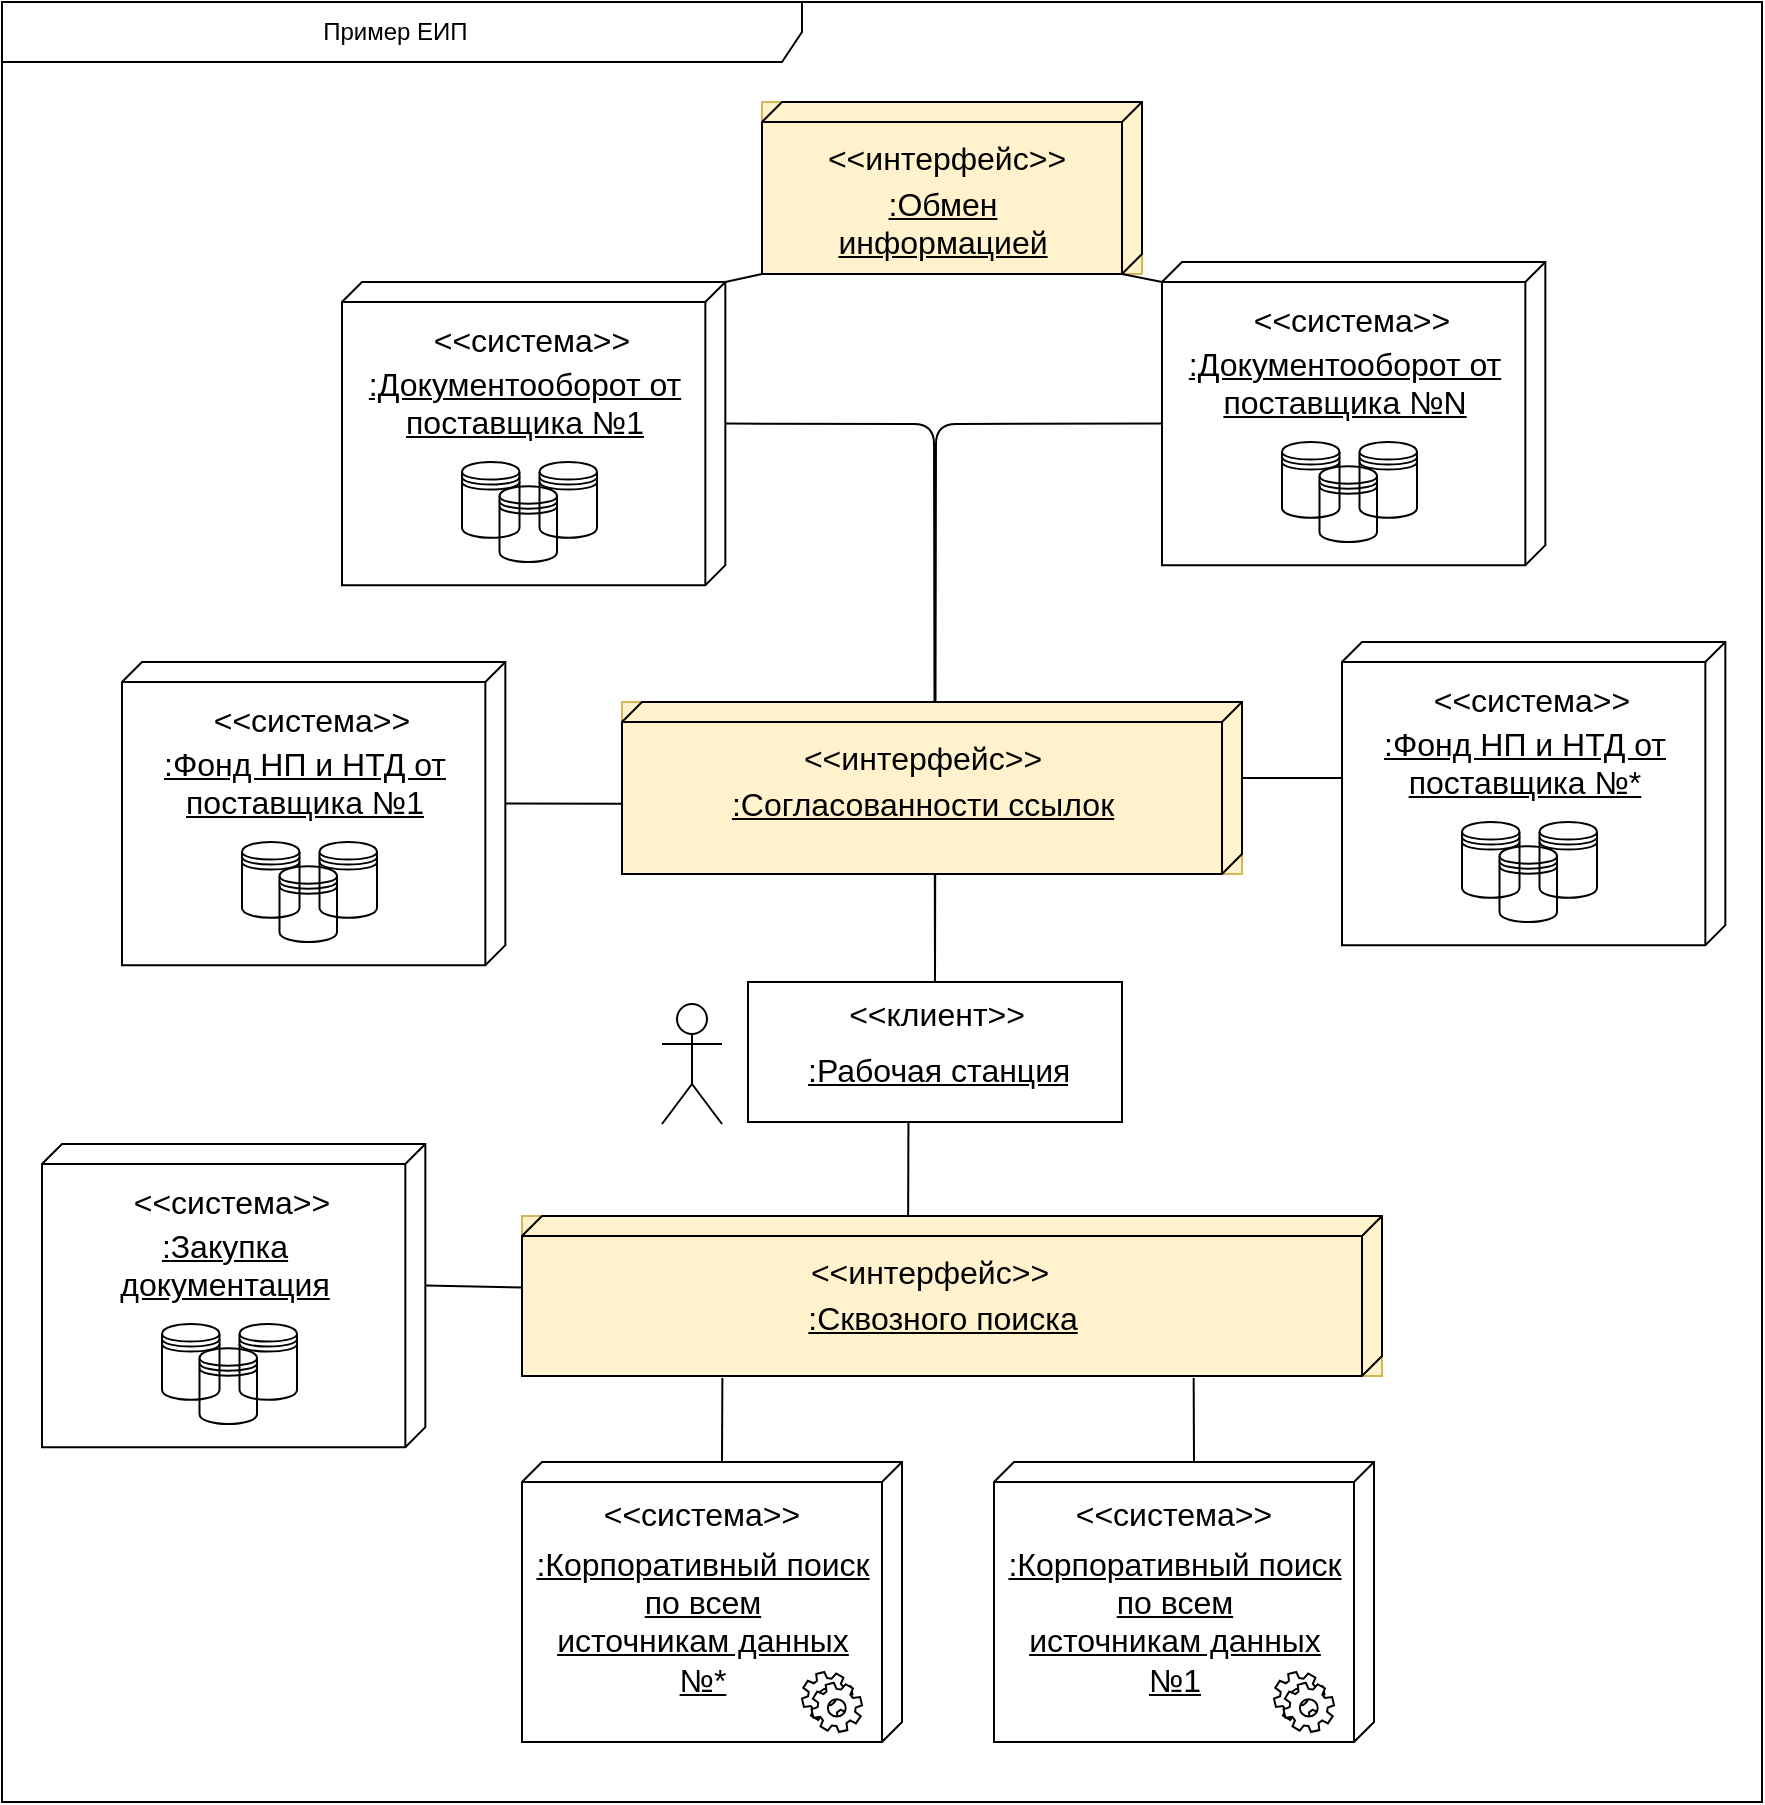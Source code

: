 <mxfile version="14.1.8" type="device"><diagram name="Page-1" id="e7e014a7-5840-1c2e-5031-d8a46d1fe8dd"><mxGraphModel dx="1551" dy="2803" grid="1" gridSize="10" guides="1" tooltips="1" connect="1" arrows="1" fold="1" page="1" pageScale="1" pageWidth="1169" pageHeight="826" background="none" math="0" shadow="0"><root><mxCell id="0"/><mxCell id="1" parent="0"/><mxCell id="6Hw2P-miBVOMqcOQpfqv-29" value="" style="endArrow=none;html=1;entryX=0.5;entryY=0;entryDx=0;entryDy=0;exitX=0;exitY=0;exitDx=70.789;exitDy=0;exitPerimeter=0;" edge="1" parent="1" source="31887JfQ04T_51z_vyh9-132" target="31887JfQ04T_51z_vyh9-54"><mxGeometry width="50" height="50" relative="1" as="geometry"><mxPoint x="746" y="-1000" as="sourcePoint"/><mxPoint x="820" y="-770" as="targetPoint"/><Array as="points"><mxPoint x="746" y="-1019"/></Array></mxGeometry></mxCell><mxCell id="6Hw2P-miBVOMqcOQpfqv-30" value="" style="endArrow=none;html=1;entryX=0.5;entryY=0;entryDx=0;entryDy=0;exitX=0;exitY=0;exitDx=80.789;exitDy=191.667;exitPerimeter=0;" edge="1" parent="1" source="njX6X8z2vbmZvTzID7IL-2" target="31887JfQ04T_51z_vyh9-54"><mxGeometry width="50" height="50" relative="1" as="geometry"><mxPoint x="820" y="-1010" as="sourcePoint"/><mxPoint x="820" y="-770" as="targetPoint"/><Array as="points"><mxPoint x="747" y="-1019"/></Array></mxGeometry></mxCell><mxCell id="31887JfQ04T_51z_vyh9-60" value="" style="group;fillColor=#ffffff;" parent="1" vertex="1" connectable="0"><mxGeometry x="610" y="-739" width="230" height="70" as="geometry"/></mxCell><mxCell id="31887JfQ04T_51z_vyh9-44" value="Actor" style="shape=umlActor;verticalLabelPosition=bottom;verticalAlign=top;html=1;noLabel=1;fontColor=none;" parent="31887JfQ04T_51z_vyh9-60" vertex="1"><mxGeometry y="10" width="30" height="60" as="geometry"/></mxCell><mxCell id="31887JfQ04T_51z_vyh9-54" value="&amp;lt;&amp;lt;клиент&amp;gt;&amp;gt;" style="html=1;labelBackgroundColor=none;fillColor=none;fontSize=16;fontColor=none;verticalAlign=top;" parent="31887JfQ04T_51z_vyh9-60" vertex="1"><mxGeometry x="43" y="-1" width="187" height="70" as="geometry"/></mxCell><mxCell id="31887JfQ04T_51z_vyh9-59" value="&lt;u&gt;:Рабочая станция&lt;/u&gt;" style="text;strokeColor=none;fillColor=none;align=left;verticalAlign=top;spacingLeft=4;spacingRight=4;overflow=hidden;rotatable=0;points=[[0,0.5],[1,0.5]];portConstraint=eastwest;labelBackgroundColor=none;fontSize=16;fontColor=none;html=1;" parent="31887JfQ04T_51z_vyh9-60" vertex="1"><mxGeometry x="66.5" y="27" width="140" height="26" as="geometry"/></mxCell><mxCell id="31887JfQ04T_51z_vyh9-67" value="Пример ЕИП&amp;nbsp;&amp;nbsp;" style="shape=umlFrame;whiteSpace=wrap;html=1;width=400;height=30;" parent="1" vertex="1"><mxGeometry x="280" y="-1230" width="880" height="900" as="geometry"/></mxCell><mxCell id="njX6X8z2vbmZvTzID7IL-8" value="" style="group;fillColor=#ffffff;" parent="1" vertex="1" connectable="0"><mxGeometry x="300" y="-659" width="191.667" height="151.579" as="geometry"/></mxCell><mxCell id="njX6X8z2vbmZvTzID7IL-9" value="&lt;span&gt;:&lt;/span&gt;Закупка&lt;br&gt;документация" style="verticalAlign=top;align=center;spacingTop=35;spacingLeft=2;spacingRight=12;shape=cube;size=10;direction=south;fontStyle=4;html=1;labelBackgroundColor=none;fillColor=none;fontSize=16;fontColor=none;" parent="njX6X8z2vbmZvTzID7IL-8" vertex="1"><mxGeometry width="191.667" height="151.579" as="geometry"/></mxCell><mxCell id="njX6X8z2vbmZvTzID7IL-10" value="&lt;span&gt;&amp;lt;&amp;lt;система&amp;gt;&amp;gt;&lt;/span&gt;" style="text;whiteSpace=wrap;html=1;fontSize=16;fontColor=none;align=center;" parent="njX6X8z2vbmZvTzID7IL-8" vertex="1"><mxGeometry x="20" y="12.86" width="150" height="38.57" as="geometry"/></mxCell><mxCell id="njX6X8z2vbmZvTzID7IL-11" value="" style="group" parent="njX6X8z2vbmZvTzID7IL-8" vertex="1" connectable="0"><mxGeometry x="60.005" y="90.001" width="67.5" height="49.991" as="geometry"/></mxCell><mxCell id="njX6X8z2vbmZvTzID7IL-12" value="" style="shape=datastore;whiteSpace=wrap;html=1;labelBackgroundColor=none;fillColor=none;fontSize=16;fontColor=none;align=center;" parent="njX6X8z2vbmZvTzID7IL-11" vertex="1"><mxGeometry x="18.743" y="12.096" width="28.75" height="37.895" as="geometry"/></mxCell><mxCell id="njX6X8z2vbmZvTzID7IL-13" value="" style="shape=datastore;whiteSpace=wrap;html=1;labelBackgroundColor=none;fillColor=none;fontSize=16;fontColor=none;align=center;" parent="njX6X8z2vbmZvTzID7IL-11" vertex="1"><mxGeometry x="38.75" y="1.137e-13" width="28.75" height="37.895" as="geometry"/></mxCell><mxCell id="njX6X8z2vbmZvTzID7IL-14" value="" style="shape=datastore;whiteSpace=wrap;html=1;labelBackgroundColor=none;fillColor=none;fontSize=16;fontColor=none;align=center;" parent="njX6X8z2vbmZvTzID7IL-11" vertex="1"><mxGeometry width="28.75" height="37.895" as="geometry"/></mxCell><mxCell id="njX6X8z2vbmZvTzID7IL-22" value="" style="group;labelBackgroundColor=#ffffff;fillColor=#ffffff;" parent="1" vertex="1" connectable="0"><mxGeometry x="950.0" y="-910" width="191.667" height="151.579" as="geometry"/></mxCell><mxCell id="njX6X8z2vbmZvTzID7IL-23" value="&lt;span&gt;:Фонд НП и НТД от&lt;/span&gt;&lt;div&gt;поставщика №*&lt;/div&gt;" style="verticalAlign=top;align=center;spacingTop=35;spacingLeft=2;spacingRight=12;shape=cube;size=10;direction=south;fontStyle=4;html=1;labelBackgroundColor=none;fillColor=none;fontSize=16;fontColor=none;" parent="njX6X8z2vbmZvTzID7IL-22" vertex="1"><mxGeometry width="191.667" height="151.579" as="geometry"/></mxCell><mxCell id="njX6X8z2vbmZvTzID7IL-24" value="&lt;span&gt;&amp;lt;&amp;lt;система&amp;gt;&amp;gt;&lt;/span&gt;" style="text;whiteSpace=wrap;html=1;fontSize=16;fontColor=none;align=center;" parent="njX6X8z2vbmZvTzID7IL-22" vertex="1"><mxGeometry x="20" y="12.86" width="150" height="38.57" as="geometry"/></mxCell><mxCell id="njX6X8z2vbmZvTzID7IL-25" value="" style="group" parent="njX6X8z2vbmZvTzID7IL-22" vertex="1" connectable="0"><mxGeometry x="60.005" y="90.001" width="67.5" height="49.991" as="geometry"/></mxCell><mxCell id="njX6X8z2vbmZvTzID7IL-26" value="" style="shape=datastore;whiteSpace=wrap;html=1;labelBackgroundColor=none;fillColor=none;fontSize=16;fontColor=none;align=center;" parent="njX6X8z2vbmZvTzID7IL-25" vertex="1"><mxGeometry x="18.743" y="12.096" width="28.75" height="37.895" as="geometry"/></mxCell><mxCell id="njX6X8z2vbmZvTzID7IL-27" value="" style="shape=datastore;whiteSpace=wrap;html=1;labelBackgroundColor=none;fillColor=none;fontSize=16;fontColor=none;align=center;" parent="njX6X8z2vbmZvTzID7IL-25" vertex="1"><mxGeometry x="38.75" y="1.137e-13" width="28.75" height="37.895" as="geometry"/></mxCell><mxCell id="njX6X8z2vbmZvTzID7IL-28" value="" style="shape=datastore;whiteSpace=wrap;html=1;labelBackgroundColor=none;fillColor=none;fontSize=16;fontColor=none;align=center;" parent="njX6X8z2vbmZvTzID7IL-25" vertex="1"><mxGeometry width="28.75" height="37.895" as="geometry"/></mxCell><mxCell id="njX6X8z2vbmZvTzID7IL-29" value="" style="group;fillColor=#ffffff;" parent="1" vertex="1" connectable="0"><mxGeometry x="776" y="-500" width="190" height="140" as="geometry"/></mxCell><mxCell id="njX6X8z2vbmZvTzID7IL-30" value=":Корпоративный поиск&lt;br&gt;по всем&lt;br&gt;источникам данных&lt;br&gt;№1" style="verticalAlign=top;align=center;spacingTop=35;spacingLeft=2;spacingRight=12;shape=cube;size=10;direction=south;fontStyle=4;html=1;labelBackgroundColor=none;fillColor=none;fontSize=16;fontColor=none;" parent="njX6X8z2vbmZvTzID7IL-29" vertex="1"><mxGeometry width="190" height="140" as="geometry"/></mxCell><mxCell id="njX6X8z2vbmZvTzID7IL-31" value="&lt;span&gt;&amp;lt;&amp;lt;система&amp;gt;&amp;gt;&lt;/span&gt;" style="text;whiteSpace=wrap;html=1;fontSize=16;fontColor=none;align=center;" parent="njX6X8z2vbmZvTzID7IL-29" vertex="1"><mxGeometry x="10" y="10" width="160" height="30" as="geometry"/></mxCell><mxCell id="njX6X8z2vbmZvTzID7IL-32" value="" style="shape=mxgraph.bpmn.service_task;html=1;outlineConnect=0;align=center;" parent="njX6X8z2vbmZvTzID7IL-29" vertex="1"><mxGeometry x="140" y="105" width="30" height="30" as="geometry"/></mxCell><mxCell id="njX6X8z2vbmZvTzID7IL-33" value="" style="group;fillColor=#ffffff;" parent="1" vertex="1" connectable="0"><mxGeometry x="540" y="-500" width="190" height="140" as="geometry"/></mxCell><mxCell id="njX6X8z2vbmZvTzID7IL-34" value=":Корпоративный поиск&lt;br&gt;по всем&lt;br&gt;источникам данных&lt;br&gt;№*" style="verticalAlign=top;align=center;spacingTop=35;spacingLeft=2;spacingRight=12;shape=cube;size=10;direction=south;fontStyle=4;html=1;labelBackgroundColor=none;fillColor=none;fontSize=16;fontColor=none;" parent="njX6X8z2vbmZvTzID7IL-33" vertex="1"><mxGeometry width="190" height="140" as="geometry"/></mxCell><mxCell id="njX6X8z2vbmZvTzID7IL-35" value="&lt;span&gt;&amp;lt;&amp;lt;система&amp;gt;&amp;gt;&lt;/span&gt;" style="text;whiteSpace=wrap;html=1;fontSize=16;fontColor=none;align=center;" parent="njX6X8z2vbmZvTzID7IL-33" vertex="1"><mxGeometry x="10" y="10" width="160" height="30" as="geometry"/></mxCell><mxCell id="njX6X8z2vbmZvTzID7IL-36" value="" style="shape=mxgraph.bpmn.service_task;html=1;outlineConnect=0;align=center;" parent="njX6X8z2vbmZvTzID7IL-33" vertex="1"><mxGeometry x="140" y="105" width="30" height="30" as="geometry"/></mxCell><mxCell id="njX6X8z2vbmZvTzID7IL-37" value="" style="group;labelBackgroundColor=#FFFFFF;fillColor=#ffffff;" parent="1" vertex="1" connectable="0"><mxGeometry x="340.0" y="-900" width="191.667" height="151.579" as="geometry"/></mxCell><mxCell id="njX6X8z2vbmZvTzID7IL-38" value="&lt;span&gt;:Фонд НП и НТД от&lt;/span&gt;&lt;div&gt;поставщика №1&lt;/div&gt;" style="verticalAlign=top;align=center;spacingTop=35;spacingLeft=2;spacingRight=12;shape=cube;size=10;direction=south;fontStyle=4;html=1;labelBackgroundColor=none;fillColor=none;fontSize=16;fontColor=none;" parent="njX6X8z2vbmZvTzID7IL-37" vertex="1"><mxGeometry width="191.667" height="151.579" as="geometry"/></mxCell><mxCell id="njX6X8z2vbmZvTzID7IL-39" value="&lt;span&gt;&amp;lt;&amp;lt;система&amp;gt;&amp;gt;&lt;/span&gt;" style="text;whiteSpace=wrap;html=1;fontSize=16;fontColor=none;align=center;" parent="njX6X8z2vbmZvTzID7IL-37" vertex="1"><mxGeometry x="20" y="12.86" width="150" height="38.57" as="geometry"/></mxCell><mxCell id="njX6X8z2vbmZvTzID7IL-40" value="" style="group" parent="njX6X8z2vbmZvTzID7IL-37" vertex="1" connectable="0"><mxGeometry x="60.005" y="90.001" width="67.5" height="49.991" as="geometry"/></mxCell><mxCell id="njX6X8z2vbmZvTzID7IL-41" value="" style="shape=datastore;whiteSpace=wrap;html=1;labelBackgroundColor=none;fillColor=none;fontSize=16;fontColor=none;align=center;" parent="njX6X8z2vbmZvTzID7IL-40" vertex="1"><mxGeometry x="18.743" y="12.096" width="28.75" height="37.895" as="geometry"/></mxCell><mxCell id="njX6X8z2vbmZvTzID7IL-42" value="" style="shape=datastore;whiteSpace=wrap;html=1;labelBackgroundColor=none;fillColor=none;fontSize=16;fontColor=none;align=center;" parent="njX6X8z2vbmZvTzID7IL-40" vertex="1"><mxGeometry x="38.75" y="1.137e-13" width="28.75" height="37.895" as="geometry"/></mxCell><mxCell id="njX6X8z2vbmZvTzID7IL-43" value="" style="shape=datastore;whiteSpace=wrap;html=1;labelBackgroundColor=none;fillColor=none;fontSize=16;fontColor=none;align=center;" parent="njX6X8z2vbmZvTzID7IL-40" vertex="1"><mxGeometry width="28.75" height="37.895" as="geometry"/></mxCell><mxCell id="6Hw2P-miBVOMqcOQpfqv-1" value="" style="group;fillColor=#fff2cc;verticalAlign=bottom;labelBorderColor=none;strokeColor=#d6b656;" vertex="1" connectable="0" parent="1"><mxGeometry x="540" y="-623" width="430" height="80" as="geometry"/></mxCell><mxCell id="6Hw2P-miBVOMqcOQpfqv-2" value=":Сквозного поиска" style="verticalAlign=top;align=center;spacingTop=35;spacingLeft=2;spacingRight=12;shape=cube;size=10;direction=south;fontStyle=4;html=1;labelBackgroundColor=none;fillColor=none;fontSize=16;fontColor=none;" vertex="1" parent="6Hw2P-miBVOMqcOQpfqv-1"><mxGeometry width="430.0" height="80" as="geometry"/></mxCell><mxCell id="6Hw2P-miBVOMqcOQpfqv-3" value="&lt;span&gt;&amp;lt;&amp;lt;интерфейс&amp;gt;&amp;gt;&lt;/span&gt;" style="text;whiteSpace=wrap;html=1;fontSize=16;fontColor=none;align=center;verticalAlign=middle;" vertex="1" parent="6Hw2P-miBVOMqcOQpfqv-1"><mxGeometry x="22.63" y="5.71" width="362.11" height="44.29" as="geometry"/></mxCell><mxCell id="6Hw2P-miBVOMqcOQpfqv-13" value="" style="group;fillColor=#fff2cc;verticalAlign=top;strokeColor=#d6b656;" vertex="1" connectable="0" parent="1"><mxGeometry x="590" y="-880" width="310" height="86" as="geometry"/></mxCell><mxCell id="6Hw2P-miBVOMqcOQpfqv-14" value=":Согласованности ссылок" style="verticalAlign=top;align=center;spacingTop=35;spacingLeft=2;spacingRight=12;shape=cube;size=10;direction=south;fontStyle=4;html=1;labelBackgroundColor=none;fillColor=none;fontSize=16;fontColor=none;" vertex="1" parent="6Hw2P-miBVOMqcOQpfqv-13"><mxGeometry width="310.0" height="86" as="geometry"/></mxCell><mxCell id="6Hw2P-miBVOMqcOQpfqv-15" value="&lt;span&gt;&amp;lt;&amp;lt;интерфейс&amp;gt;&amp;gt;&lt;/span&gt;" style="text;whiteSpace=wrap;html=1;fontSize=16;fontColor=none;align=center;verticalAlign=middle;" vertex="1" parent="6Hw2P-miBVOMqcOQpfqv-13"><mxGeometry x="9.118" y="5.92" width="282.647" height="44.08" as="geometry"/></mxCell><mxCell id="6Hw2P-miBVOMqcOQpfqv-21" value="" style="endArrow=none;html=1;entryX=0.429;entryY=0.996;entryDx=0;entryDy=0;entryPerimeter=0;exitX=0;exitY=0.551;exitDx=0;exitDy=0;exitPerimeter=0;" edge="1" parent="1" source="6Hw2P-miBVOMqcOQpfqv-2" target="31887JfQ04T_51z_vyh9-54"><mxGeometry width="50" height="50" relative="1" as="geometry"><mxPoint x="900" y="-393" as="sourcePoint"/><mxPoint x="950" y="-443" as="targetPoint"/></mxGeometry></mxCell><mxCell id="31887JfQ04T_51z_vyh9-131" value="" style="group;fillColor=#ffffff;" parent="1" vertex="1" connectable="0"><mxGeometry x="450" y="-1090" width="191.667" height="151.579" as="geometry"/></mxCell><mxCell id="31887JfQ04T_51z_vyh9-132" value="&lt;span&gt;:Документооборот&amp;nbsp;от&lt;/span&gt;&lt;div&gt;поставщика №1&lt;/div&gt;" style="verticalAlign=top;align=center;spacingTop=35;spacingLeft=2;spacingRight=12;shape=cube;size=10;direction=south;fontStyle=4;html=1;labelBackgroundColor=none;fillColor=none;fontSize=16;fontColor=none;" parent="31887JfQ04T_51z_vyh9-131" vertex="1"><mxGeometry width="191.667" height="151.579" as="geometry"/></mxCell><mxCell id="31887JfQ04T_51z_vyh9-133" value="&lt;span&gt;&amp;lt;&amp;lt;система&amp;gt;&amp;gt;&lt;/span&gt;" style="text;whiteSpace=wrap;html=1;fontSize=16;fontColor=none;align=center;" parent="31887JfQ04T_51z_vyh9-131" vertex="1"><mxGeometry x="10" y="12.86" width="170" height="38.57" as="geometry"/></mxCell><mxCell id="31887JfQ04T_51z_vyh9-134" value="" style="group" parent="31887JfQ04T_51z_vyh9-131" vertex="1" connectable="0"><mxGeometry x="60.005" y="90.001" width="67.5" height="49.991" as="geometry"/></mxCell><mxCell id="31887JfQ04T_51z_vyh9-135" value="" style="shape=datastore;whiteSpace=wrap;html=1;labelBackgroundColor=none;fillColor=none;fontSize=16;fontColor=none;align=center;" parent="31887JfQ04T_51z_vyh9-134" vertex="1"><mxGeometry x="18.743" y="12.096" width="28.75" height="37.895" as="geometry"/></mxCell><mxCell id="31887JfQ04T_51z_vyh9-136" value="" style="shape=datastore;whiteSpace=wrap;html=1;labelBackgroundColor=none;fillColor=none;fontSize=16;fontColor=none;align=center;" parent="31887JfQ04T_51z_vyh9-134" vertex="1"><mxGeometry x="38.75" y="1.137e-13" width="28.75" height="37.895" as="geometry"/></mxCell><mxCell id="31887JfQ04T_51z_vyh9-137" value="" style="shape=datastore;whiteSpace=wrap;html=1;labelBackgroundColor=none;fillColor=none;fontSize=16;fontColor=none;align=center;" parent="31887JfQ04T_51z_vyh9-134" vertex="1"><mxGeometry width="28.75" height="37.895" as="geometry"/></mxCell><mxCell id="njX6X8z2vbmZvTzID7IL-1" value="" style="group;fillColor=#ffffff;" parent="1" vertex="1" connectable="0"><mxGeometry x="860" y="-1100" width="191.667" height="151.579" as="geometry"/></mxCell><mxCell id="njX6X8z2vbmZvTzID7IL-2" value="&lt;span&gt;:Документооборот&amp;nbsp;от&lt;/span&gt;&lt;div&gt;поставщика №N&lt;/div&gt;" style="verticalAlign=top;align=center;spacingTop=35;spacingLeft=2;spacingRight=12;shape=cube;size=10;direction=south;fontStyle=4;html=1;labelBackgroundColor=none;fillColor=none;fontSize=16;fontColor=none;" parent="njX6X8z2vbmZvTzID7IL-1" vertex="1"><mxGeometry width="191.667" height="151.579" as="geometry"/></mxCell><mxCell id="njX6X8z2vbmZvTzID7IL-3" value="&lt;span&gt;&amp;lt;&amp;lt;система&amp;gt;&amp;gt;&lt;/span&gt;" style="text;whiteSpace=wrap;html=1;fontSize=16;fontColor=none;align=center;" parent="njX6X8z2vbmZvTzID7IL-1" vertex="1"><mxGeometry x="10" y="12.86" width="170" height="38.57" as="geometry"/></mxCell><mxCell id="njX6X8z2vbmZvTzID7IL-4" value="" style="group" parent="njX6X8z2vbmZvTzID7IL-1" vertex="1" connectable="0"><mxGeometry x="60.005" y="90.001" width="67.5" height="49.991" as="geometry"/></mxCell><mxCell id="njX6X8z2vbmZvTzID7IL-5" value="" style="shape=datastore;whiteSpace=wrap;html=1;labelBackgroundColor=none;fillColor=none;fontSize=16;fontColor=none;align=center;" parent="njX6X8z2vbmZvTzID7IL-4" vertex="1"><mxGeometry x="18.743" y="12.096" width="28.75" height="37.895" as="geometry"/></mxCell><mxCell id="njX6X8z2vbmZvTzID7IL-6" value="" style="shape=datastore;whiteSpace=wrap;html=1;labelBackgroundColor=none;fillColor=none;fontSize=16;fontColor=none;align=center;" parent="njX6X8z2vbmZvTzID7IL-4" vertex="1"><mxGeometry x="38.75" y="1.137e-13" width="28.75" height="37.895" as="geometry"/></mxCell><mxCell id="njX6X8z2vbmZvTzID7IL-7" value="" style="shape=datastore;whiteSpace=wrap;html=1;labelBackgroundColor=none;fillColor=none;fontSize=16;fontColor=none;align=center;" parent="njX6X8z2vbmZvTzID7IL-4" vertex="1"><mxGeometry width="28.75" height="37.895" as="geometry"/></mxCell><mxCell id="6Hw2P-miBVOMqcOQpfqv-5" value="" style="group;fillColor=#fff2cc;verticalAlign=top;strokeColor=#d6b656;" vertex="1" connectable="0" parent="1"><mxGeometry x="660" y="-1180" width="190" height="86" as="geometry"/></mxCell><mxCell id="6Hw2P-miBVOMqcOQpfqv-6" value=":Обмен&lt;br&gt;информацией" style="verticalAlign=top;align=center;spacingTop=35;spacingLeft=2;spacingRight=12;shape=cube;size=10;direction=south;fontStyle=4;html=1;labelBackgroundColor=none;fillColor=none;fontSize=16;fontColor=none;" vertex="1" parent="6Hw2P-miBVOMqcOQpfqv-5"><mxGeometry width="190.0" height="86" as="geometry"/></mxCell><mxCell id="6Hw2P-miBVOMqcOQpfqv-7" value="&lt;span&gt;&amp;lt;&amp;lt;интерфейс&amp;gt;&amp;gt;&lt;/span&gt;" style="text;whiteSpace=wrap;html=1;fontSize=16;fontColor=none;align=center;verticalAlign=middle;" vertex="1" parent="6Hw2P-miBVOMqcOQpfqv-5"><mxGeometry x="5.588" y="5.92" width="173.235" height="44.08" as="geometry"/></mxCell><mxCell id="6Hw2P-miBVOMqcOQpfqv-22" value="" style="endArrow=none;html=1;entryX=0;entryY=0;entryDx=10;entryDy=191.667;entryPerimeter=0;exitX=0;exitY=0;exitDx=86;exitDy=10;exitPerimeter=0;" edge="1" parent="1" source="6Hw2P-miBVOMqcOQpfqv-6" target="njX6X8z2vbmZvTzID7IL-2"><mxGeometry width="50" height="50" relative="1" as="geometry"><mxPoint x="770" y="-600" as="sourcePoint"/><mxPoint x="820" y="-650" as="targetPoint"/></mxGeometry></mxCell><mxCell id="6Hw2P-miBVOMqcOQpfqv-23" value="" style="endArrow=none;html=1;entryX=1;entryY=1;entryDx=0;entryDy=0;entryPerimeter=0;exitX=0;exitY=0;exitDx=0;exitDy=0;exitPerimeter=0;" edge="1" parent="1" source="31887JfQ04T_51z_vyh9-132" target="6Hw2P-miBVOMqcOQpfqv-6"><mxGeometry width="50" height="50" relative="1" as="geometry"><mxPoint x="770" y="-600" as="sourcePoint"/><mxPoint x="820" y="-650" as="targetPoint"/></mxGeometry></mxCell><mxCell id="6Hw2P-miBVOMqcOQpfqv-31" value="" style="endArrow=none;html=1;entryX=0;entryY=0;entryDx=70.789;entryDy=0;entryPerimeter=0;exitX=0.591;exitY=1;exitDx=0;exitDy=0;exitPerimeter=0;" edge="1" parent="1" source="6Hw2P-miBVOMqcOQpfqv-14" target="njX6X8z2vbmZvTzID7IL-38"><mxGeometry width="50" height="50" relative="1" as="geometry"><mxPoint x="590" y="-837" as="sourcePoint"/><mxPoint x="760" y="-800" as="targetPoint"/></mxGeometry></mxCell><mxCell id="6Hw2P-miBVOMqcOQpfqv-32" value="" style="endArrow=none;html=1;entryX=0.449;entryY=1;entryDx=0;entryDy=0;entryPerimeter=0;exitX=0;exitY=0;exitDx=38;exitDy=0;exitPerimeter=0;" edge="1" parent="1" source="6Hw2P-miBVOMqcOQpfqv-14" target="njX6X8z2vbmZvTzID7IL-23"><mxGeometry width="50" height="50" relative="1" as="geometry"><mxPoint x="904" y="-829" as="sourcePoint"/><mxPoint x="760" y="-800" as="targetPoint"/></mxGeometry></mxCell><mxCell id="6Hw2P-miBVOMqcOQpfqv-33" value="" style="endArrow=none;html=1;entryX=0;entryY=0;entryDx=0;entryDy=90;entryPerimeter=0;exitX=1.013;exitY=0.219;exitDx=0;exitDy=0;exitPerimeter=0;" edge="1" parent="1" source="6Hw2P-miBVOMqcOQpfqv-2" target="njX6X8z2vbmZvTzID7IL-30"><mxGeometry width="50" height="50" relative="1" as="geometry"><mxPoint x="830" y="-580" as="sourcePoint"/><mxPoint x="880" y="-630" as="targetPoint"/></mxGeometry></mxCell><mxCell id="6Hw2P-miBVOMqcOQpfqv-34" value="" style="endArrow=none;html=1;exitX=0;exitY=0;exitDx=0;exitDy=90;exitPerimeter=0;entryX=1.013;entryY=0.767;entryDx=0;entryDy=0;entryPerimeter=0;" edge="1" parent="1" source="njX6X8z2vbmZvTzID7IL-34" target="6Hw2P-miBVOMqcOQpfqv-2"><mxGeometry width="50" height="50" relative="1" as="geometry"><mxPoint x="830" y="-580" as="sourcePoint"/><mxPoint x="880" y="-630" as="targetPoint"/></mxGeometry></mxCell><mxCell id="6Hw2P-miBVOMqcOQpfqv-35" value="" style="endArrow=none;html=1;exitX=0;exitY=0;exitDx=70.789;exitDy=0;exitPerimeter=0;" edge="1" parent="1" source="njX6X8z2vbmZvTzID7IL-9" target="6Hw2P-miBVOMqcOQpfqv-2"><mxGeometry width="50" height="50" relative="1" as="geometry"><mxPoint x="830" y="-730" as="sourcePoint"/><mxPoint x="538" y="-583" as="targetPoint"/></mxGeometry></mxCell></root></mxGraphModel></diagram></mxfile>